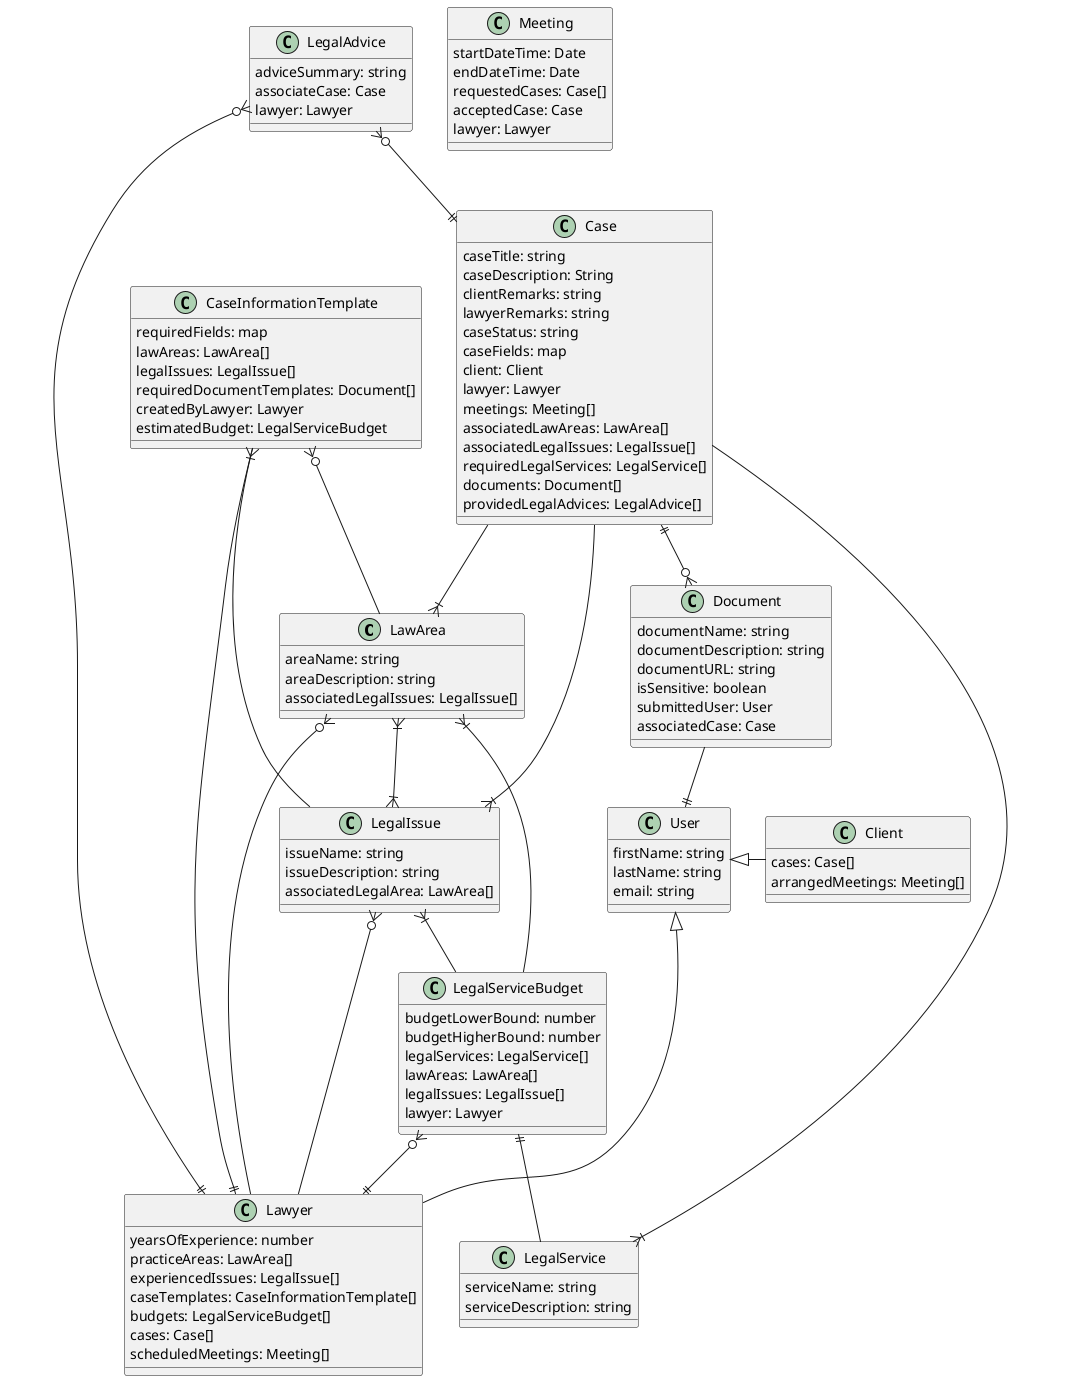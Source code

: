 @startuml

class LawArea {
    areaName: string
    areaDescription: string
    associatedLegalIssues: LegalIssue[]
}

class LegalIssue {
    issueName: string
    issueDescription: string
    associatedLegalArea: LawArea[]
}

class LegalService {
    serviceName: string
    serviceDescription: string
}

class LegalServiceBudget {
    budgetLowerBound: number
    budgetHigherBound: number
    legalServices: LegalService[]
    lawAreas: LawArea[]
    legalIssues: LegalIssue[]
    lawyer: Lawyer
}

class CaseInformationTemplate {
    requiredFields: map
    lawAreas: LawArea[]
    legalIssues: LegalIssue[]
    requiredDocumentTemplates: Document[]
    createdByLawyer: Lawyer
    estimatedBudget: LegalServiceBudget
}

class Document {
    documentName: string
    documentDescription: string
    documentURL: string
    isSensitive: boolean
    submittedUser: User
    associatedCase: Case
}

class Case {
    caseTitle: string
    caseDescription: String
    clientRemarks: string
    lawyerRemarks: string
    caseStatus: string
    caseFields: map
    client: Client
    lawyer: Lawyer
    meetings: Meeting[]
    associatedLawAreas: LawArea[]
    associatedLegalIssues: LegalIssue[]
    requiredLegalServices: LegalService[]
    documents: Document[]
    providedLegalAdvices: LegalAdvice[]
}

class LegalAdvice {
    adviceSummary: string
    associateCase: Case
    lawyer: Lawyer
}

class User {
    firstName: string
    lastName: string
    email: string
}

class Client {
    cases: Case[]
    arrangedMeetings: Meeting[]
}

class Lawyer {
    yearsOfExperience: number
    practiceAreas: LawArea[]
    experiencedIssues: LegalIssue[]
    caseTemplates: CaseInformationTemplate[]
    budgets: LegalServiceBudget[]
    cases: Case[]
    scheduledMeetings: Meeting[]
}

class Meeting {
    startDateTime: Date
    endDateTime: Date
    requestedCases: Case[]
    acceptedCase: Case
    lawyer: Lawyer
}


User <|- Client
User <|- Lawyer

LawArea }|--|{ LegalIssue
LawArea }o-- Lawyer

LegalIssue }o-- Lawyer

CaseInformationTemplate }|-- LegalIssue
CaseInformationTemplate }o-- LawArea
CaseInformationTemplate --|| Lawyer

LegalServiceBudget ||-- LegalService
LawArea }|-- LegalServiceBudget
LegalIssue }|-- LegalServiceBudget
LegalServiceBudget }o--|| Lawyer

Document --|| User
Case ||--o{ Document

LegalAdvice }o--|| Lawyer
LegalAdvice }o--|| Case

Case --|{ LawArea
Case --|{ LegalIssue
Case --|{ LegalService

@enduml